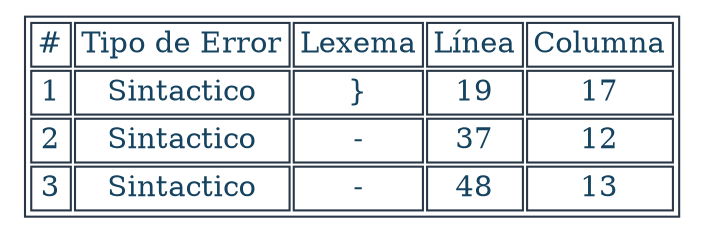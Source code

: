 digraph T {
aHtmlTable [
   shape=plaintext
   color="#283747" fontcolor="#154360" label=<

   <table border='1' cellborder='1'>
   <tr>
      <td>#</td>
      <td>Tipo de Error</td>
      <td>Lexema</td>
      <td>Línea</td>
      <td>Columna</td>
   </tr>	<tr><td>1</td><td>Sintactico</td><td>}</td><td>19</td><td>17</td></tr>
	<tr><td>2</td><td>Sintactico</td><td>-</td><td>37</td><td>12</td></tr>
	<tr><td>3</td><td>Sintactico</td><td>-</td><td>48</td><td>13</td></tr>
</table>

   >]; 

}